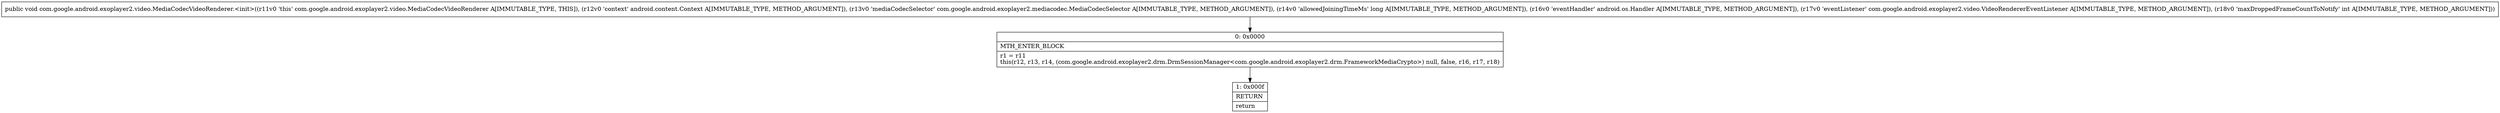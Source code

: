 digraph "CFG forcom.google.android.exoplayer2.video.MediaCodecVideoRenderer.\<init\>(Landroid\/content\/Context;Lcom\/google\/android\/exoplayer2\/mediacodec\/MediaCodecSelector;JLandroid\/os\/Handler;Lcom\/google\/android\/exoplayer2\/video\/VideoRendererEventListener;I)V" {
Node_0 [shape=record,label="{0\:\ 0x0000|MTH_ENTER_BLOCK\l|r1 = r11\lthis(r12, r13, r14, (com.google.android.exoplayer2.drm.DrmSessionManager\<com.google.android.exoplayer2.drm.FrameworkMediaCrypto\>) null, false, r16, r17, r18)\l}"];
Node_1 [shape=record,label="{1\:\ 0x000f|RETURN\l|return\l}"];
MethodNode[shape=record,label="{public void com.google.android.exoplayer2.video.MediaCodecVideoRenderer.\<init\>((r11v0 'this' com.google.android.exoplayer2.video.MediaCodecVideoRenderer A[IMMUTABLE_TYPE, THIS]), (r12v0 'context' android.content.Context A[IMMUTABLE_TYPE, METHOD_ARGUMENT]), (r13v0 'mediaCodecSelector' com.google.android.exoplayer2.mediacodec.MediaCodecSelector A[IMMUTABLE_TYPE, METHOD_ARGUMENT]), (r14v0 'allowedJoiningTimeMs' long A[IMMUTABLE_TYPE, METHOD_ARGUMENT]), (r16v0 'eventHandler' android.os.Handler A[IMMUTABLE_TYPE, METHOD_ARGUMENT]), (r17v0 'eventListener' com.google.android.exoplayer2.video.VideoRendererEventListener A[IMMUTABLE_TYPE, METHOD_ARGUMENT]), (r18v0 'maxDroppedFrameCountToNotify' int A[IMMUTABLE_TYPE, METHOD_ARGUMENT])) }"];
MethodNode -> Node_0;
Node_0 -> Node_1;
}

